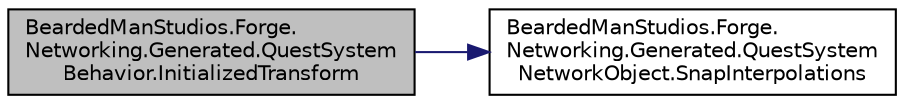 digraph "BeardedManStudios.Forge.Networking.Generated.QuestSystemBehavior.InitializedTransform"
{
 // LATEX_PDF_SIZE
  edge [fontname="Helvetica",fontsize="10",labelfontname="Helvetica",labelfontsize="10"];
  node [fontname="Helvetica",fontsize="10",shape=record];
  rankdir="LR";
  Node20 [label="BeardedManStudios.Forge.\lNetworking.Generated.QuestSystem\lBehavior.InitializedTransform",height=0.2,width=0.4,color="black", fillcolor="grey75", style="filled", fontcolor="black",tooltip=" "];
  Node20 -> Node21 [color="midnightblue",fontsize="10",style="solid",fontname="Helvetica"];
  Node21 [label="BeardedManStudios.Forge.\lNetworking.Generated.QuestSystem\lNetworkObject.SnapInterpolations",height=0.2,width=0.4,color="black", fillcolor="white", style="filled",URL="$class_bearded_man_studios_1_1_forge_1_1_networking_1_1_generated_1_1_quest_system_network_object.html#a979a1dd7937ceb794d16499d74f7d407",tooltip=" "];
}
